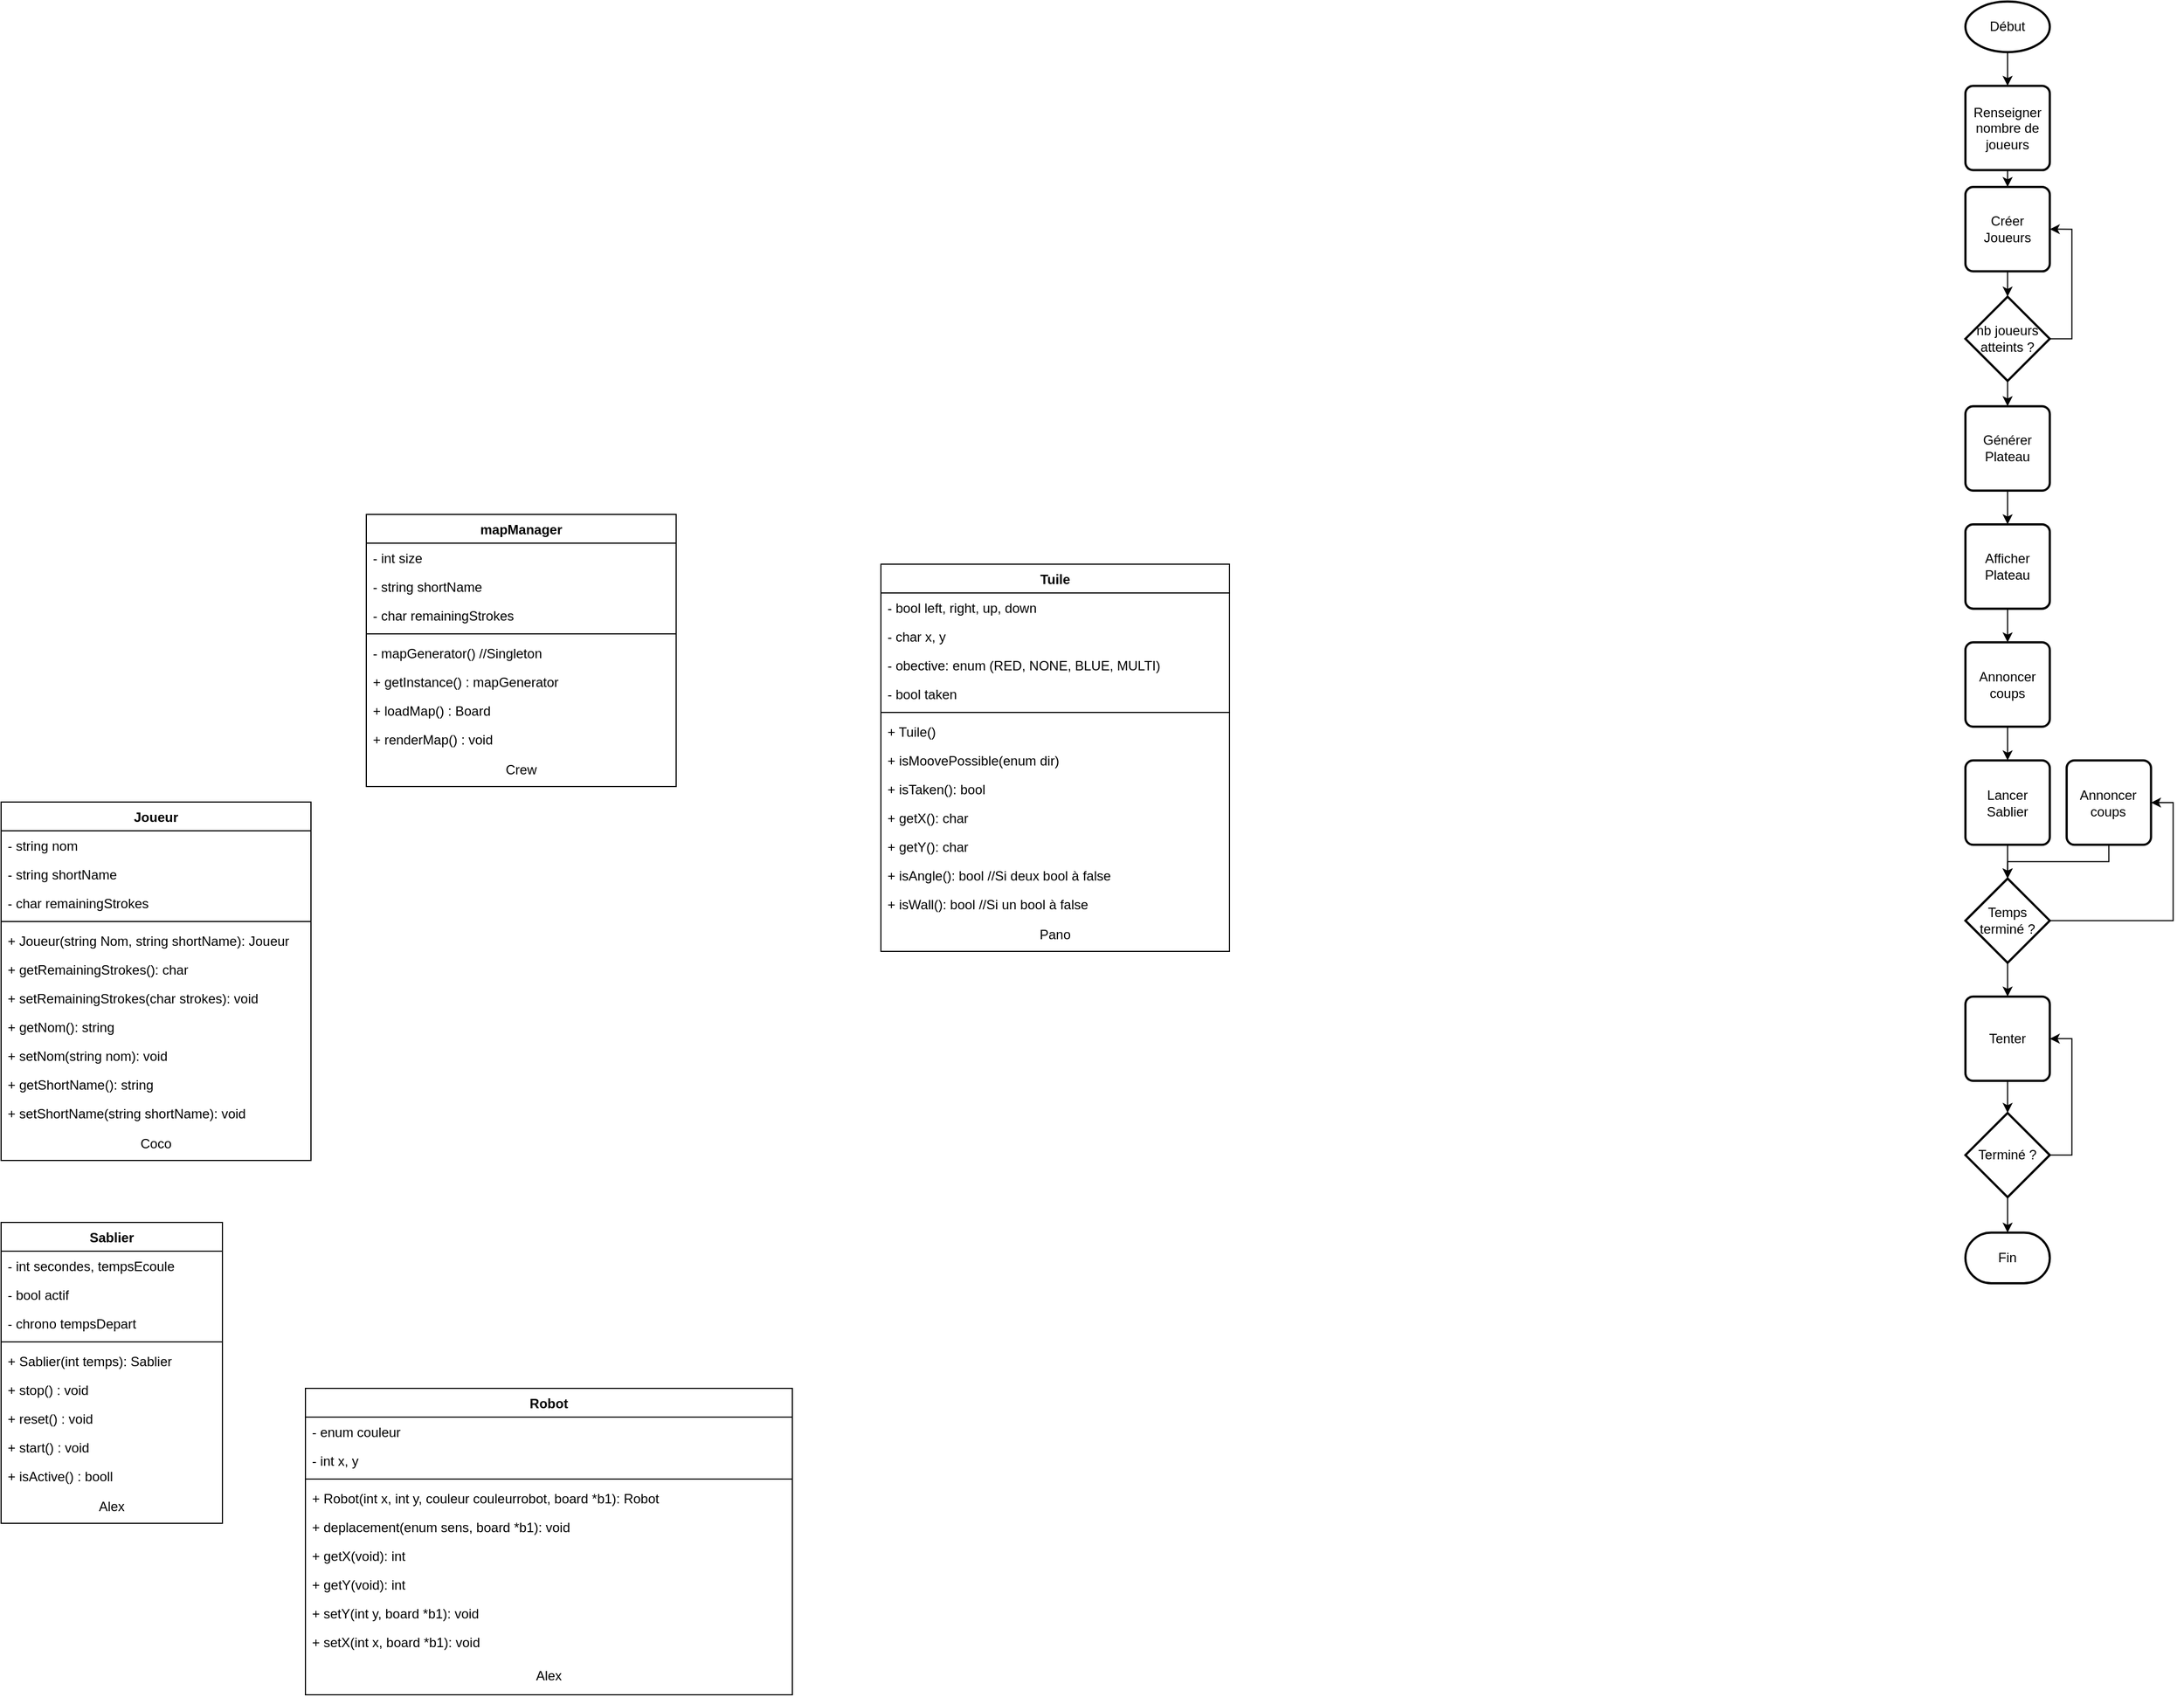 <mxfile version="21.3.7" type="device">
  <diagram id="C5RBs43oDa-KdzZeNtuy" name="Page-1">
    <mxGraphModel dx="783" dy="1775" grid="1" gridSize="5" guides="1" tooltips="1" connect="1" arrows="1" fold="1" page="1" pageScale="1" pageWidth="827" pageHeight="1169" math="0" shadow="0">
      <root>
        <mxCell id="WIyWlLk6GJQsqaUBKTNV-0" />
        <mxCell id="WIyWlLk6GJQsqaUBKTNV-1" parent="WIyWlLk6GJQsqaUBKTNV-0" />
        <mxCell id="GsOjT6ji4VNVu-HKlKDl-31" value="Robot" style="swimlane;fontStyle=1;align=center;verticalAlign=top;childLayout=stackLayout;horizontal=1;startSize=26;horizontalStack=0;resizeParent=1;resizeParentMax=0;resizeLast=0;collapsible=1;marginBottom=0;" parent="WIyWlLk6GJQsqaUBKTNV-1" vertex="1">
          <mxGeometry x="365" y="90" width="440" height="277" as="geometry" />
        </mxCell>
        <mxCell id="GsOjT6ji4VNVu-HKlKDl-32" value="- enum couleur&#xa;" style="text;strokeColor=none;fillColor=none;align=left;verticalAlign=top;spacingLeft=4;spacingRight=4;overflow=hidden;rotatable=0;points=[[0,0.5],[1,0.5]];portConstraint=eastwest;" parent="GsOjT6ji4VNVu-HKlKDl-31" vertex="1">
          <mxGeometry y="26" width="440" height="26" as="geometry" />
        </mxCell>
        <mxCell id="GsOjT6ji4VNVu-HKlKDl-35" value="- int x, y" style="text;strokeColor=none;fillColor=none;align=left;verticalAlign=top;spacingLeft=4;spacingRight=4;overflow=hidden;rotatable=0;points=[[0,0.5],[1,0.5]];portConstraint=eastwest;" parent="GsOjT6ji4VNVu-HKlKDl-31" vertex="1">
          <mxGeometry y="52" width="440" height="26" as="geometry" />
        </mxCell>
        <mxCell id="GsOjT6ji4VNVu-HKlKDl-33" value="" style="line;strokeWidth=1;fillColor=none;align=left;verticalAlign=middle;spacingTop=-1;spacingLeft=3;spacingRight=3;rotatable=0;labelPosition=right;points=[];portConstraint=eastwest;strokeColor=inherit;" parent="GsOjT6ji4VNVu-HKlKDl-31" vertex="1">
          <mxGeometry y="78" width="440" height="8" as="geometry" />
        </mxCell>
        <mxCell id="GsOjT6ji4VNVu-HKlKDl-34" value="+ Robot(int x, int y, couleur couleurrobot, board *b1): Robot" style="text;strokeColor=none;fillColor=none;align=left;verticalAlign=top;spacingLeft=4;spacingRight=4;overflow=hidden;rotatable=0;points=[[0,0.5],[1,0.5]];portConstraint=eastwest;" parent="GsOjT6ji4VNVu-HKlKDl-31" vertex="1">
          <mxGeometry y="86" width="440" height="26" as="geometry" />
        </mxCell>
        <mxCell id="GsOjT6ji4VNVu-HKlKDl-37" value="+ deplacement(enum sens, board *b1): void" style="text;strokeColor=none;fillColor=none;align=left;verticalAlign=top;spacingLeft=4;spacingRight=4;overflow=hidden;rotatable=0;points=[[0,0.5],[1,0.5]];portConstraint=eastwest;" parent="GsOjT6ji4VNVu-HKlKDl-31" vertex="1">
          <mxGeometry y="112" width="440" height="26" as="geometry" />
        </mxCell>
        <mxCell id="P2Kz9CgFFw4W3umTqdZ6-0" value="+ getX(void): int" style="text;strokeColor=none;fillColor=none;align=left;verticalAlign=top;spacingLeft=4;spacingRight=4;overflow=hidden;rotatable=0;points=[[0,0.5],[1,0.5]];portConstraint=eastwest;" vertex="1" parent="GsOjT6ji4VNVu-HKlKDl-31">
          <mxGeometry y="138" width="440" height="26" as="geometry" />
        </mxCell>
        <mxCell id="P2Kz9CgFFw4W3umTqdZ6-1" value="+ getY(void): int" style="text;strokeColor=none;fillColor=none;align=left;verticalAlign=top;spacingLeft=4;spacingRight=4;overflow=hidden;rotatable=0;points=[[0,0.5],[1,0.5]];portConstraint=eastwest;" vertex="1" parent="GsOjT6ji4VNVu-HKlKDl-31">
          <mxGeometry y="164" width="440" height="26" as="geometry" />
        </mxCell>
        <mxCell id="P2Kz9CgFFw4W3umTqdZ6-2" value="+ setY(int y, board *b1): void" style="text;strokeColor=none;fillColor=none;align=left;verticalAlign=top;spacingLeft=4;spacingRight=4;overflow=hidden;rotatable=0;points=[[0,0.5],[1,0.5]];portConstraint=eastwest;" vertex="1" parent="GsOjT6ji4VNVu-HKlKDl-31">
          <mxGeometry y="190" width="440" height="26" as="geometry" />
        </mxCell>
        <mxCell id="P2Kz9CgFFw4W3umTqdZ6-3" value="+ setX(int x, board *b1): void" style="text;strokeColor=none;fillColor=none;align=left;verticalAlign=top;spacingLeft=4;spacingRight=4;overflow=hidden;rotatable=0;points=[[0,0.5],[1,0.5]];portConstraint=eastwest;" vertex="1" parent="GsOjT6ji4VNVu-HKlKDl-31">
          <mxGeometry y="216" width="440" height="26" as="geometry" />
        </mxCell>
        <mxCell id="KkXeolx2WLEEj8rtXUgH-3" value="Alex" style="text;html=1;strokeColor=none;fillColor=none;align=center;verticalAlign=middle;whiteSpace=wrap;rounded=0;" parent="GsOjT6ji4VNVu-HKlKDl-31" vertex="1">
          <mxGeometry y="242" width="440" height="35" as="geometry" />
        </mxCell>
        <mxCell id="GsOjT6ji4VNVu-HKlKDl-38" value="Sablier" style="swimlane;fontStyle=1;align=center;verticalAlign=top;childLayout=stackLayout;horizontal=1;startSize=26;horizontalStack=0;resizeParent=1;resizeParentMax=0;resizeLast=0;collapsible=1;marginBottom=0;" parent="WIyWlLk6GJQsqaUBKTNV-1" vertex="1">
          <mxGeometry x="90" y="-60" width="200" height="272" as="geometry" />
        </mxCell>
        <mxCell id="GsOjT6ji4VNVu-HKlKDl-39" value="- int secondes, tempsEcoule&#xa;" style="text;strokeColor=none;fillColor=none;align=left;verticalAlign=top;spacingLeft=4;spacingRight=4;overflow=hidden;rotatable=0;points=[[0,0.5],[1,0.5]];portConstraint=eastwest;" parent="GsOjT6ji4VNVu-HKlKDl-38" vertex="1">
          <mxGeometry y="26" width="200" height="26" as="geometry" />
        </mxCell>
        <mxCell id="GsOjT6ji4VNVu-HKlKDl-40" value="- bool actif" style="text;strokeColor=none;fillColor=none;align=left;verticalAlign=top;spacingLeft=4;spacingRight=4;overflow=hidden;rotatable=0;points=[[0,0.5],[1,0.5]];portConstraint=eastwest;" parent="GsOjT6ji4VNVu-HKlKDl-38" vertex="1">
          <mxGeometry y="52" width="200" height="26" as="geometry" />
        </mxCell>
        <mxCell id="P2Kz9CgFFw4W3umTqdZ6-4" value="- chrono tempsDepart" style="text;strokeColor=none;fillColor=none;align=left;verticalAlign=top;spacingLeft=4;spacingRight=4;overflow=hidden;rotatable=0;points=[[0,0.5],[1,0.5]];portConstraint=eastwest;" vertex="1" parent="GsOjT6ji4VNVu-HKlKDl-38">
          <mxGeometry y="78" width="200" height="26" as="geometry" />
        </mxCell>
        <mxCell id="GsOjT6ji4VNVu-HKlKDl-41" value="" style="line;strokeWidth=1;fillColor=none;align=left;verticalAlign=middle;spacingTop=-1;spacingLeft=3;spacingRight=3;rotatable=0;labelPosition=right;points=[];portConstraint=eastwest;strokeColor=inherit;" parent="GsOjT6ji4VNVu-HKlKDl-38" vertex="1">
          <mxGeometry y="104" width="200" height="8" as="geometry" />
        </mxCell>
        <mxCell id="GsOjT6ji4VNVu-HKlKDl-42" value="+ Sablier(int temps): Sablier" style="text;strokeColor=none;fillColor=none;align=left;verticalAlign=top;spacingLeft=4;spacingRight=4;overflow=hidden;rotatable=0;points=[[0,0.5],[1,0.5]];portConstraint=eastwest;" parent="GsOjT6ji4VNVu-HKlKDl-38" vertex="1">
          <mxGeometry y="112" width="200" height="26" as="geometry" />
        </mxCell>
        <mxCell id="GsOjT6ji4VNVu-HKlKDl-45" value="+ stop() : void" style="text;strokeColor=none;fillColor=none;align=left;verticalAlign=top;spacingLeft=4;spacingRight=4;overflow=hidden;rotatable=0;points=[[0,0.5],[1,0.5]];portConstraint=eastwest;" parent="GsOjT6ji4VNVu-HKlKDl-38" vertex="1">
          <mxGeometry y="138" width="200" height="26" as="geometry" />
        </mxCell>
        <mxCell id="GsOjT6ji4VNVu-HKlKDl-46" value="+ reset() : void" style="text;strokeColor=none;fillColor=none;align=left;verticalAlign=top;spacingLeft=4;spacingRight=4;overflow=hidden;rotatable=0;points=[[0,0.5],[1,0.5]];portConstraint=eastwest;" parent="GsOjT6ji4VNVu-HKlKDl-38" vertex="1">
          <mxGeometry y="164" width="200" height="26" as="geometry" />
        </mxCell>
        <mxCell id="GsOjT6ji4VNVu-HKlKDl-43" value="+ start() : void" style="text;strokeColor=none;fillColor=none;align=left;verticalAlign=top;spacingLeft=4;spacingRight=4;overflow=hidden;rotatable=0;points=[[0,0.5],[1,0.5]];portConstraint=eastwest;" parent="GsOjT6ji4VNVu-HKlKDl-38" vertex="1">
          <mxGeometry y="190" width="200" height="26" as="geometry" />
        </mxCell>
        <mxCell id="GsOjT6ji4VNVu-HKlKDl-44" value="+ isActive() : booll" style="text;strokeColor=none;fillColor=none;align=left;verticalAlign=top;spacingLeft=4;spacingRight=4;overflow=hidden;rotatable=0;points=[[0,0.5],[1,0.5]];portConstraint=eastwest;" parent="GsOjT6ji4VNVu-HKlKDl-38" vertex="1">
          <mxGeometry y="216" width="200" height="26" as="geometry" />
        </mxCell>
        <mxCell id="KkXeolx2WLEEj8rtXUgH-2" value="Alex" style="text;html=1;strokeColor=none;fillColor=none;align=center;verticalAlign=middle;whiteSpace=wrap;rounded=0;" parent="GsOjT6ji4VNVu-HKlKDl-38" vertex="1">
          <mxGeometry y="242" width="200" height="30" as="geometry" />
        </mxCell>
        <mxCell id="GsOjT6ji4VNVu-HKlKDl-47" value="Joueur" style="swimlane;fontStyle=1;align=center;verticalAlign=top;childLayout=stackLayout;horizontal=1;startSize=26;horizontalStack=0;resizeParent=1;resizeParentMax=0;resizeLast=0;collapsible=1;marginBottom=0;" parent="WIyWlLk6GJQsqaUBKTNV-1" vertex="1">
          <mxGeometry x="90" y="-440" width="280" height="324" as="geometry" />
        </mxCell>
        <mxCell id="GsOjT6ji4VNVu-HKlKDl-48" value="- string nom" style="text;strokeColor=none;fillColor=none;align=left;verticalAlign=top;spacingLeft=4;spacingRight=4;overflow=hidden;rotatable=0;points=[[0,0.5],[1,0.5]];portConstraint=eastwest;" parent="GsOjT6ji4VNVu-HKlKDl-47" vertex="1">
          <mxGeometry y="26" width="280" height="26" as="geometry" />
        </mxCell>
        <mxCell id="GsOjT6ji4VNVu-HKlKDl-49" value="- string shortName" style="text;strokeColor=none;fillColor=none;align=left;verticalAlign=top;spacingLeft=4;spacingRight=4;overflow=hidden;rotatable=0;points=[[0,0.5],[1,0.5]];portConstraint=eastwest;" parent="GsOjT6ji4VNVu-HKlKDl-47" vertex="1">
          <mxGeometry y="52" width="280" height="26" as="geometry" />
        </mxCell>
        <mxCell id="GsOjT6ji4VNVu-HKlKDl-53" value="- char remainingStrokes" style="text;strokeColor=none;fillColor=none;align=left;verticalAlign=top;spacingLeft=4;spacingRight=4;overflow=hidden;rotatable=0;points=[[0,0.5],[1,0.5]];portConstraint=eastwest;" parent="GsOjT6ji4VNVu-HKlKDl-47" vertex="1">
          <mxGeometry y="78" width="280" height="26" as="geometry" />
        </mxCell>
        <mxCell id="GsOjT6ji4VNVu-HKlKDl-50" value="" style="line;strokeWidth=1;fillColor=none;align=left;verticalAlign=middle;spacingTop=-1;spacingLeft=3;spacingRight=3;rotatable=0;labelPosition=right;points=[];portConstraint=eastwest;strokeColor=inherit;" parent="GsOjT6ji4VNVu-HKlKDl-47" vertex="1">
          <mxGeometry y="104" width="280" height="8" as="geometry" />
        </mxCell>
        <mxCell id="GsOjT6ji4VNVu-HKlKDl-51" value="+ Joueur(string Nom, string shortName): Joueur" style="text;strokeColor=none;fillColor=none;align=left;verticalAlign=top;spacingLeft=4;spacingRight=4;overflow=hidden;rotatable=0;points=[[0,0.5],[1,0.5]];portConstraint=eastwest;" parent="GsOjT6ji4VNVu-HKlKDl-47" vertex="1">
          <mxGeometry y="112" width="280" height="26" as="geometry" />
        </mxCell>
        <mxCell id="GsOjT6ji4VNVu-HKlKDl-54" value="+ getRemainingStrokes(): char" style="text;strokeColor=none;fillColor=none;align=left;verticalAlign=top;spacingLeft=4;spacingRight=4;overflow=hidden;rotatable=0;points=[[0,0.5],[1,0.5]];portConstraint=eastwest;" parent="GsOjT6ji4VNVu-HKlKDl-47" vertex="1">
          <mxGeometry y="138" width="280" height="26" as="geometry" />
        </mxCell>
        <mxCell id="GsOjT6ji4VNVu-HKlKDl-55" value="+ setRemainingStrokes(char strokes): void" style="text;strokeColor=none;fillColor=none;align=left;verticalAlign=top;spacingLeft=4;spacingRight=4;overflow=hidden;rotatable=0;points=[[0,0.5],[1,0.5]];portConstraint=eastwest;" parent="GsOjT6ji4VNVu-HKlKDl-47" vertex="1">
          <mxGeometry y="164" width="280" height="26" as="geometry" />
        </mxCell>
        <mxCell id="GsOjT6ji4VNVu-HKlKDl-56" value="+ getNom(): string" style="text;strokeColor=none;fillColor=none;align=left;verticalAlign=top;spacingLeft=4;spacingRight=4;overflow=hidden;rotatable=0;points=[[0,0.5],[1,0.5]];portConstraint=eastwest;" parent="GsOjT6ji4VNVu-HKlKDl-47" vertex="1">
          <mxGeometry y="190" width="280" height="26" as="geometry" />
        </mxCell>
        <mxCell id="GsOjT6ji4VNVu-HKlKDl-58" value="+ setNom(string nom): void" style="text;strokeColor=none;fillColor=none;align=left;verticalAlign=top;spacingLeft=4;spacingRight=4;overflow=hidden;rotatable=0;points=[[0,0.5],[1,0.5]];portConstraint=eastwest;" parent="GsOjT6ji4VNVu-HKlKDl-47" vertex="1">
          <mxGeometry y="216" width="280" height="26" as="geometry" />
        </mxCell>
        <mxCell id="GsOjT6ji4VNVu-HKlKDl-59" value="+ getShortName(): string" style="text;strokeColor=none;fillColor=none;align=left;verticalAlign=top;spacingLeft=4;spacingRight=4;overflow=hidden;rotatable=0;points=[[0,0.5],[1,0.5]];portConstraint=eastwest;" parent="GsOjT6ji4VNVu-HKlKDl-47" vertex="1">
          <mxGeometry y="242" width="280" height="26" as="geometry" />
        </mxCell>
        <mxCell id="GsOjT6ji4VNVu-HKlKDl-57" value="+ setShortName(string shortName): void" style="text;strokeColor=none;fillColor=none;align=left;verticalAlign=top;spacingLeft=4;spacingRight=4;overflow=hidden;rotatable=0;points=[[0,0.5],[1,0.5]];portConstraint=eastwest;" parent="GsOjT6ji4VNVu-HKlKDl-47" vertex="1">
          <mxGeometry y="268" width="280" height="26" as="geometry" />
        </mxCell>
        <mxCell id="KkXeolx2WLEEj8rtXUgH-0" value="Coco" style="text;html=1;strokeColor=none;fillColor=none;align=center;verticalAlign=middle;whiteSpace=wrap;rounded=0;" parent="GsOjT6ji4VNVu-HKlKDl-47" vertex="1">
          <mxGeometry y="294" width="280" height="30" as="geometry" />
        </mxCell>
        <mxCell id="GsOjT6ji4VNVu-HKlKDl-60" value="mapManager" style="swimlane;fontStyle=1;align=center;verticalAlign=top;childLayout=stackLayout;horizontal=1;startSize=26;horizontalStack=0;resizeParent=1;resizeParentMax=0;resizeLast=0;collapsible=1;marginBottom=0;" parent="WIyWlLk6GJQsqaUBKTNV-1" vertex="1">
          <mxGeometry x="420" y="-700" width="280" height="246" as="geometry" />
        </mxCell>
        <mxCell id="GsOjT6ji4VNVu-HKlKDl-61" value="- int size" style="text;strokeColor=none;fillColor=none;align=left;verticalAlign=top;spacingLeft=4;spacingRight=4;overflow=hidden;rotatable=0;points=[[0,0.5],[1,0.5]];portConstraint=eastwest;" parent="GsOjT6ji4VNVu-HKlKDl-60" vertex="1">
          <mxGeometry y="26" width="280" height="26" as="geometry" />
        </mxCell>
        <mxCell id="GsOjT6ji4VNVu-HKlKDl-62" value="- string shortName" style="text;strokeColor=none;fillColor=none;align=left;verticalAlign=top;spacingLeft=4;spacingRight=4;overflow=hidden;rotatable=0;points=[[0,0.5],[1,0.5]];portConstraint=eastwest;" parent="GsOjT6ji4VNVu-HKlKDl-60" vertex="1">
          <mxGeometry y="52" width="280" height="26" as="geometry" />
        </mxCell>
        <mxCell id="GsOjT6ji4VNVu-HKlKDl-63" value="- char remainingStrokes" style="text;strokeColor=none;fillColor=none;align=left;verticalAlign=top;spacingLeft=4;spacingRight=4;overflow=hidden;rotatable=0;points=[[0,0.5],[1,0.5]];portConstraint=eastwest;" parent="GsOjT6ji4VNVu-HKlKDl-60" vertex="1">
          <mxGeometry y="78" width="280" height="26" as="geometry" />
        </mxCell>
        <mxCell id="GsOjT6ji4VNVu-HKlKDl-64" value="" style="line;strokeWidth=1;fillColor=none;align=left;verticalAlign=middle;spacingTop=-1;spacingLeft=3;spacingRight=3;rotatable=0;labelPosition=right;points=[];portConstraint=eastwest;strokeColor=inherit;" parent="GsOjT6ji4VNVu-HKlKDl-60" vertex="1">
          <mxGeometry y="104" width="280" height="8" as="geometry" />
        </mxCell>
        <mxCell id="GsOjT6ji4VNVu-HKlKDl-72" value="- mapGenerator() //Singleton" style="text;strokeColor=none;fillColor=none;align=left;verticalAlign=top;spacingLeft=4;spacingRight=4;overflow=hidden;rotatable=0;points=[[0,0.5],[1,0.5]];portConstraint=eastwest;" parent="GsOjT6ji4VNVu-HKlKDl-60" vertex="1">
          <mxGeometry y="112" width="280" height="26" as="geometry" />
        </mxCell>
        <mxCell id="GsOjT6ji4VNVu-HKlKDl-73" value="+ getInstance() : mapGenerator" style="text;strokeColor=none;fillColor=none;align=left;verticalAlign=top;spacingLeft=4;spacingRight=4;overflow=hidden;rotatable=0;points=[[0,0.5],[1,0.5]];portConstraint=eastwest;" parent="GsOjT6ji4VNVu-HKlKDl-60" vertex="1">
          <mxGeometry y="138" width="280" height="26" as="geometry" />
        </mxCell>
        <mxCell id="GsOjT6ji4VNVu-HKlKDl-65" value="+ loadMap() : Board" style="text;strokeColor=none;fillColor=none;align=left;verticalAlign=top;spacingLeft=4;spacingRight=4;overflow=hidden;rotatable=0;points=[[0,0.5],[1,0.5]];portConstraint=eastwest;" parent="GsOjT6ji4VNVu-HKlKDl-60" vertex="1">
          <mxGeometry y="164" width="280" height="26" as="geometry" />
        </mxCell>
        <mxCell id="molAzgWvXeFRS4_ig-Ns-0" value="+ renderMap() : void" style="text;strokeColor=none;fillColor=none;align=left;verticalAlign=top;spacingLeft=4;spacingRight=4;overflow=hidden;rotatable=0;points=[[0,0.5],[1,0.5]];portConstraint=eastwest;" parent="GsOjT6ji4VNVu-HKlKDl-60" vertex="1">
          <mxGeometry y="190" width="280" height="26" as="geometry" />
        </mxCell>
        <mxCell id="KkXeolx2WLEEj8rtXUgH-5" value="Crew" style="text;html=1;strokeColor=none;fillColor=none;align=center;verticalAlign=middle;whiteSpace=wrap;rounded=0;" parent="GsOjT6ji4VNVu-HKlKDl-60" vertex="1">
          <mxGeometry y="216" width="280" height="30" as="geometry" />
        </mxCell>
        <mxCell id="GsOjT6ji4VNVu-HKlKDl-74" value="Tuile" style="swimlane;fontStyle=1;align=center;verticalAlign=top;childLayout=stackLayout;horizontal=1;startSize=26;horizontalStack=0;resizeParent=1;resizeParentMax=0;resizeLast=0;collapsible=1;marginBottom=0;" parent="WIyWlLk6GJQsqaUBKTNV-1" vertex="1">
          <mxGeometry x="885" y="-655" width="315" height="350" as="geometry" />
        </mxCell>
        <mxCell id="GsOjT6ji4VNVu-HKlKDl-82" value="- bool left, right, up, down" style="text;strokeColor=none;fillColor=none;align=left;verticalAlign=top;spacingLeft=4;spacingRight=4;overflow=hidden;rotatable=0;points=[[0,0.5],[1,0.5]];portConstraint=eastwest;" parent="GsOjT6ji4VNVu-HKlKDl-74" vertex="1">
          <mxGeometry y="26" width="315" height="26" as="geometry" />
        </mxCell>
        <mxCell id="GsOjT6ji4VNVu-HKlKDl-84" value="- char x, y" style="text;strokeColor=none;fillColor=none;align=left;verticalAlign=top;spacingLeft=4;spacingRight=4;overflow=hidden;rotatable=0;points=[[0,0.5],[1,0.5]];portConstraint=eastwest;" parent="GsOjT6ji4VNVu-HKlKDl-74" vertex="1">
          <mxGeometry y="52" width="315" height="26" as="geometry" />
        </mxCell>
        <mxCell id="GsOjT6ji4VNVu-HKlKDl-85" value="- obective: enum (RED, NONE, BLUE, MULTI)" style="text;strokeColor=none;fillColor=none;align=left;verticalAlign=top;spacingLeft=4;spacingRight=4;overflow=hidden;rotatable=0;points=[[0,0.5],[1,0.5]];portConstraint=eastwest;" parent="GsOjT6ji4VNVu-HKlKDl-74" vertex="1">
          <mxGeometry y="78" width="315" height="26" as="geometry" />
        </mxCell>
        <mxCell id="GsOjT6ji4VNVu-HKlKDl-86" value="- bool taken" style="text;strokeColor=none;fillColor=none;align=left;verticalAlign=top;spacingLeft=4;spacingRight=4;overflow=hidden;rotatable=0;points=[[0,0.5],[1,0.5]];portConstraint=eastwest;" parent="GsOjT6ji4VNVu-HKlKDl-74" vertex="1">
          <mxGeometry y="104" width="315" height="26" as="geometry" />
        </mxCell>
        <mxCell id="GsOjT6ji4VNVu-HKlKDl-78" value="" style="line;strokeWidth=1;fillColor=none;align=left;verticalAlign=middle;spacingTop=-1;spacingLeft=3;spacingRight=3;rotatable=0;labelPosition=right;points=[];portConstraint=eastwest;strokeColor=inherit;" parent="GsOjT6ji4VNVu-HKlKDl-74" vertex="1">
          <mxGeometry y="130" width="315" height="8" as="geometry" />
        </mxCell>
        <mxCell id="GsOjT6ji4VNVu-HKlKDl-83" value="+ Tuile()" style="text;strokeColor=none;fillColor=none;align=left;verticalAlign=top;spacingLeft=4;spacingRight=4;overflow=hidden;rotatable=0;points=[[0,0.5],[1,0.5]];portConstraint=eastwest;" parent="GsOjT6ji4VNVu-HKlKDl-74" vertex="1">
          <mxGeometry y="138" width="315" height="26" as="geometry" />
        </mxCell>
        <mxCell id="GsOjT6ji4VNVu-HKlKDl-88" value="+ isMoovePossible(enum dir)" style="text;strokeColor=none;fillColor=none;align=left;verticalAlign=top;spacingLeft=4;spacingRight=4;overflow=hidden;rotatable=0;points=[[0,0.5],[1,0.5]];portConstraint=eastwest;" parent="GsOjT6ji4VNVu-HKlKDl-74" vertex="1">
          <mxGeometry y="164" width="315" height="26" as="geometry" />
        </mxCell>
        <mxCell id="GsOjT6ji4VNVu-HKlKDl-87" value="+ isTaken(): bool" style="text;strokeColor=none;fillColor=none;align=left;verticalAlign=top;spacingLeft=4;spacingRight=4;overflow=hidden;rotatable=0;points=[[0,0.5],[1,0.5]];portConstraint=eastwest;" parent="GsOjT6ji4VNVu-HKlKDl-74" vertex="1">
          <mxGeometry y="190" width="315" height="26" as="geometry" />
        </mxCell>
        <mxCell id="GsOjT6ji4VNVu-HKlKDl-89" value="+ getX(): char" style="text;strokeColor=none;fillColor=none;align=left;verticalAlign=top;spacingLeft=4;spacingRight=4;overflow=hidden;rotatable=0;points=[[0,0.5],[1,0.5]];portConstraint=eastwest;" parent="GsOjT6ji4VNVu-HKlKDl-74" vertex="1">
          <mxGeometry y="216" width="315" height="26" as="geometry" />
        </mxCell>
        <mxCell id="GsOjT6ji4VNVu-HKlKDl-90" value="+ getY(): char" style="text;strokeColor=none;fillColor=none;align=left;verticalAlign=top;spacingLeft=4;spacingRight=4;overflow=hidden;rotatable=0;points=[[0,0.5],[1,0.5]];portConstraint=eastwest;" parent="GsOjT6ji4VNVu-HKlKDl-74" vertex="1">
          <mxGeometry y="242" width="315" height="26" as="geometry" />
        </mxCell>
        <mxCell id="GsOjT6ji4VNVu-HKlKDl-91" value="+ isAngle(): bool //Si deux bool à false" style="text;strokeColor=none;fillColor=none;align=left;verticalAlign=top;spacingLeft=4;spacingRight=4;overflow=hidden;rotatable=0;points=[[0,0.5],[1,0.5]];portConstraint=eastwest;" parent="GsOjT6ji4VNVu-HKlKDl-74" vertex="1">
          <mxGeometry y="268" width="315" height="26" as="geometry" />
        </mxCell>
        <mxCell id="GsOjT6ji4VNVu-HKlKDl-92" value="+ isWall(): bool //Si un bool à false" style="text;strokeColor=none;fillColor=none;align=left;verticalAlign=top;spacingLeft=4;spacingRight=4;overflow=hidden;rotatable=0;points=[[0,0.5],[1,0.5]];portConstraint=eastwest;" parent="GsOjT6ji4VNVu-HKlKDl-74" vertex="1">
          <mxGeometry y="294" width="315" height="26" as="geometry" />
        </mxCell>
        <mxCell id="KkXeolx2WLEEj8rtXUgH-4" value="Pano" style="text;html=1;strokeColor=none;fillColor=none;align=center;verticalAlign=middle;whiteSpace=wrap;rounded=0;" parent="GsOjT6ji4VNVu-HKlKDl-74" vertex="1">
          <mxGeometry y="320" width="315" height="30" as="geometry" />
        </mxCell>
        <mxCell id="jb3jMVj0hUsSbsBaD4YE-43" value="" style="group" parent="WIyWlLk6GJQsqaUBKTNV-1" vertex="1" connectable="0">
          <mxGeometry x="1865" y="-1163.64" width="167.7" height="1158.64" as="geometry" />
        </mxCell>
        <mxCell id="jb3jMVj0hUsSbsBaD4YE-12" value="nb joueurs&lt;br&gt;atteints ?" style="strokeWidth=2;html=1;shape=mxgraph.flowchart.decision;whiteSpace=wrap;" parent="jb3jMVj0hUsSbsBaD4YE-43" vertex="1">
          <mxGeometry y="266.792" width="76.227" height="76.226" as="geometry" />
        </mxCell>
        <mxCell id="jb3jMVj0hUsSbsBaD4YE-14" value="Début" style="strokeWidth=2;html=1;shape=mxgraph.flowchart.start_1;whiteSpace=wrap;" parent="jb3jMVj0hUsSbsBaD4YE-43" vertex="1">
          <mxGeometry width="76.227" height="45.736" as="geometry" />
        </mxCell>
        <mxCell id="jb3jMVj0hUsSbsBaD4YE-15" value="Renseigner nombre de joueurs" style="rounded=1;whiteSpace=wrap;html=1;absoluteArcSize=1;arcSize=14;strokeWidth=2;" parent="jb3jMVj0hUsSbsBaD4YE-43" vertex="1">
          <mxGeometry y="76.226" width="76.227" height="76.226" as="geometry" />
        </mxCell>
        <mxCell id="jb3jMVj0hUsSbsBaD4YE-28" value="" style="edgeStyle=orthogonalEdgeStyle;rounded=0;orthogonalLoop=1;jettySize=auto;html=1;" parent="jb3jMVj0hUsSbsBaD4YE-43" source="jb3jMVj0hUsSbsBaD4YE-14" target="jb3jMVj0hUsSbsBaD4YE-15" edge="1">
          <mxGeometry relative="1" as="geometry" />
        </mxCell>
        <mxCell id="jb3jMVj0hUsSbsBaD4YE-30" style="edgeStyle=orthogonalEdgeStyle;rounded=0;orthogonalLoop=1;jettySize=auto;html=1;entryX=0.5;entryY=0;entryDx=0;entryDy=0;entryPerimeter=0;" parent="jb3jMVj0hUsSbsBaD4YE-43" source="jb3jMVj0hUsSbsBaD4YE-16" target="jb3jMVj0hUsSbsBaD4YE-12" edge="1">
          <mxGeometry relative="1" as="geometry" />
        </mxCell>
        <mxCell id="jb3jMVj0hUsSbsBaD4YE-16" value="Créer Joueurs" style="rounded=1;whiteSpace=wrap;html=1;absoluteArcSize=1;arcSize=14;strokeWidth=2;" parent="jb3jMVj0hUsSbsBaD4YE-43" vertex="1">
          <mxGeometry y="167.698" width="76.227" height="76.226" as="geometry" />
        </mxCell>
        <mxCell id="jb3jMVj0hUsSbsBaD4YE-32" style="edgeStyle=orthogonalEdgeStyle;rounded=0;orthogonalLoop=1;jettySize=auto;html=1;exitX=1;exitY=0.5;exitDx=0;exitDy=0;exitPerimeter=0;entryX=1;entryY=0.5;entryDx=0;entryDy=0;" parent="jb3jMVj0hUsSbsBaD4YE-43" source="jb3jMVj0hUsSbsBaD4YE-12" target="jb3jMVj0hUsSbsBaD4YE-16" edge="1">
          <mxGeometry relative="1" as="geometry" />
        </mxCell>
        <mxCell id="jb3jMVj0hUsSbsBaD4YE-29" style="edgeStyle=orthogonalEdgeStyle;rounded=0;orthogonalLoop=1;jettySize=auto;html=1;exitX=0.5;exitY=1;exitDx=0;exitDy=0;entryX=0.5;entryY=0;entryDx=0;entryDy=0;" parent="jb3jMVj0hUsSbsBaD4YE-43" source="jb3jMVj0hUsSbsBaD4YE-15" target="jb3jMVj0hUsSbsBaD4YE-16" edge="1">
          <mxGeometry relative="1" as="geometry" />
        </mxCell>
        <mxCell id="jb3jMVj0hUsSbsBaD4YE-17" value="Générer Plateau" style="rounded=1;whiteSpace=wrap;html=1;absoluteArcSize=1;arcSize=14;strokeWidth=2;" parent="jb3jMVj0hUsSbsBaD4YE-43" vertex="1">
          <mxGeometry y="365.886" width="76.227" height="76.226" as="geometry" />
        </mxCell>
        <mxCell id="jb3jMVj0hUsSbsBaD4YE-31" style="edgeStyle=orthogonalEdgeStyle;rounded=0;orthogonalLoop=1;jettySize=auto;html=1;exitX=0.5;exitY=1;exitDx=0;exitDy=0;exitPerimeter=0;entryX=0.5;entryY=0;entryDx=0;entryDy=0;" parent="jb3jMVj0hUsSbsBaD4YE-43" source="jb3jMVj0hUsSbsBaD4YE-12" target="jb3jMVj0hUsSbsBaD4YE-17" edge="1">
          <mxGeometry relative="1" as="geometry" />
        </mxCell>
        <mxCell id="jb3jMVj0hUsSbsBaD4YE-18" value="Afficher Plateau" style="rounded=1;whiteSpace=wrap;html=1;absoluteArcSize=1;arcSize=14;strokeWidth=2;" parent="jb3jMVj0hUsSbsBaD4YE-43" vertex="1">
          <mxGeometry y="472.603" width="76.227" height="76.226" as="geometry" />
        </mxCell>
        <mxCell id="jb3jMVj0hUsSbsBaD4YE-33" style="edgeStyle=orthogonalEdgeStyle;rounded=0;orthogonalLoop=1;jettySize=auto;html=1;exitX=0.5;exitY=1;exitDx=0;exitDy=0;entryX=0.5;entryY=0;entryDx=0;entryDy=0;" parent="jb3jMVj0hUsSbsBaD4YE-43" source="jb3jMVj0hUsSbsBaD4YE-17" target="jb3jMVj0hUsSbsBaD4YE-18" edge="1">
          <mxGeometry relative="1" as="geometry" />
        </mxCell>
        <mxCell id="jb3jMVj0hUsSbsBaD4YE-19" value="Annoncer coups" style="rounded=1;whiteSpace=wrap;html=1;absoluteArcSize=1;arcSize=14;strokeWidth=2;" parent="jb3jMVj0hUsSbsBaD4YE-43" vertex="1">
          <mxGeometry y="579.32" width="76.227" height="76.226" as="geometry" />
        </mxCell>
        <mxCell id="jb3jMVj0hUsSbsBaD4YE-34" style="edgeStyle=orthogonalEdgeStyle;rounded=0;orthogonalLoop=1;jettySize=auto;html=1;exitX=0.5;exitY=1;exitDx=0;exitDy=0;entryX=0.5;entryY=0;entryDx=0;entryDy=0;" parent="jb3jMVj0hUsSbsBaD4YE-43" source="jb3jMVj0hUsSbsBaD4YE-18" target="jb3jMVj0hUsSbsBaD4YE-19" edge="1">
          <mxGeometry relative="1" as="geometry" />
        </mxCell>
        <mxCell id="jb3jMVj0hUsSbsBaD4YE-20" value="Lancer Sablier" style="rounded=1;whiteSpace=wrap;html=1;absoluteArcSize=1;arcSize=14;strokeWidth=2;" parent="jb3jMVj0hUsSbsBaD4YE-43" vertex="1">
          <mxGeometry y="686.037" width="76.227" height="76.226" as="geometry" />
        </mxCell>
        <mxCell id="jb3jMVj0hUsSbsBaD4YE-35" style="edgeStyle=orthogonalEdgeStyle;rounded=0;orthogonalLoop=1;jettySize=auto;html=1;exitX=0.5;exitY=1;exitDx=0;exitDy=0;entryX=0.5;entryY=0;entryDx=0;entryDy=0;" parent="jb3jMVj0hUsSbsBaD4YE-43" source="jb3jMVj0hUsSbsBaD4YE-19" target="jb3jMVj0hUsSbsBaD4YE-20" edge="1">
          <mxGeometry relative="1" as="geometry" />
        </mxCell>
        <mxCell id="jb3jMVj0hUsSbsBaD4YE-21" value="Tenter" style="rounded=1;whiteSpace=wrap;html=1;absoluteArcSize=1;arcSize=14;strokeWidth=2;" parent="jb3jMVj0hUsSbsBaD4YE-43" vertex="1">
          <mxGeometry y="899.471" width="76.227" height="76.226" as="geometry" />
        </mxCell>
        <mxCell id="jb3jMVj0hUsSbsBaD4YE-39" style="edgeStyle=orthogonalEdgeStyle;rounded=0;orthogonalLoop=1;jettySize=auto;html=1;exitX=0.5;exitY=1;exitDx=0;exitDy=0;exitPerimeter=0;entryX=0.5;entryY=0;entryDx=0;entryDy=0;" parent="jb3jMVj0hUsSbsBaD4YE-43" source="jb3jMVj0hUsSbsBaD4YE-22" target="jb3jMVj0hUsSbsBaD4YE-21" edge="1">
          <mxGeometry relative="1" as="geometry" />
        </mxCell>
        <mxCell id="jb3jMVj0hUsSbsBaD4YE-22" value="Temps &lt;br&gt;terminé ?" style="strokeWidth=2;html=1;shape=mxgraph.flowchart.decision;whiteSpace=wrap;" parent="jb3jMVj0hUsSbsBaD4YE-43" vertex="1">
          <mxGeometry y="792.754" width="76.227" height="76.226" as="geometry" />
        </mxCell>
        <mxCell id="jb3jMVj0hUsSbsBaD4YE-36" style="edgeStyle=orthogonalEdgeStyle;rounded=0;orthogonalLoop=1;jettySize=auto;html=1;exitX=0.5;exitY=1;exitDx=0;exitDy=0;entryX=0.5;entryY=0;entryDx=0;entryDy=0;entryPerimeter=0;" parent="jb3jMVj0hUsSbsBaD4YE-43" source="jb3jMVj0hUsSbsBaD4YE-20" target="jb3jMVj0hUsSbsBaD4YE-22" edge="1">
          <mxGeometry relative="1" as="geometry" />
        </mxCell>
        <mxCell id="jb3jMVj0hUsSbsBaD4YE-38" style="edgeStyle=orthogonalEdgeStyle;rounded=0;orthogonalLoop=1;jettySize=auto;html=1;exitX=0.5;exitY=1;exitDx=0;exitDy=0;entryX=0.5;entryY=0;entryDx=0;entryDy=0;entryPerimeter=0;" parent="jb3jMVj0hUsSbsBaD4YE-43" source="jb3jMVj0hUsSbsBaD4YE-24" target="jb3jMVj0hUsSbsBaD4YE-22" edge="1">
          <mxGeometry relative="1" as="geometry">
            <Array as="points">
              <mxPoint x="129.586" y="777.508" />
              <mxPoint x="38.114" y="777.508" />
            </Array>
          </mxGeometry>
        </mxCell>
        <mxCell id="jb3jMVj0hUsSbsBaD4YE-24" value="Annoncer coups" style="rounded=1;whiteSpace=wrap;html=1;absoluteArcSize=1;arcSize=14;strokeWidth=2;" parent="jb3jMVj0hUsSbsBaD4YE-43" vertex="1">
          <mxGeometry x="91.473" y="686.037" width="76.227" height="76.226" as="geometry" />
        </mxCell>
        <mxCell id="jb3jMVj0hUsSbsBaD4YE-37" style="edgeStyle=orthogonalEdgeStyle;rounded=0;orthogonalLoop=1;jettySize=auto;html=1;exitX=1;exitY=0.5;exitDx=0;exitDy=0;exitPerimeter=0;entryX=1;entryY=0.5;entryDx=0;entryDy=0;" parent="jb3jMVj0hUsSbsBaD4YE-43" source="jb3jMVj0hUsSbsBaD4YE-22" target="jb3jMVj0hUsSbsBaD4YE-24" edge="1">
          <mxGeometry relative="1" as="geometry" />
        </mxCell>
        <mxCell id="jb3jMVj0hUsSbsBaD4YE-41" style="edgeStyle=orthogonalEdgeStyle;rounded=0;orthogonalLoop=1;jettySize=auto;html=1;exitX=1;exitY=0.5;exitDx=0;exitDy=0;exitPerimeter=0;entryX=1;entryY=0.5;entryDx=0;entryDy=0;" parent="jb3jMVj0hUsSbsBaD4YE-43" source="jb3jMVj0hUsSbsBaD4YE-25" target="jb3jMVj0hUsSbsBaD4YE-21" edge="1">
          <mxGeometry relative="1" as="geometry" />
        </mxCell>
        <mxCell id="jb3jMVj0hUsSbsBaD4YE-25" value="Terminé ?" style="strokeWidth=2;html=1;shape=mxgraph.flowchart.decision;whiteSpace=wrap;" parent="jb3jMVj0hUsSbsBaD4YE-43" vertex="1">
          <mxGeometry y="1004.663" width="76.227" height="76.226" as="geometry" />
        </mxCell>
        <mxCell id="jb3jMVj0hUsSbsBaD4YE-40" style="edgeStyle=orthogonalEdgeStyle;rounded=0;orthogonalLoop=1;jettySize=auto;html=1;exitX=0.5;exitY=1;exitDx=0;exitDy=0;entryX=0.5;entryY=0;entryDx=0;entryDy=0;entryPerimeter=0;" parent="jb3jMVj0hUsSbsBaD4YE-43" source="jb3jMVj0hUsSbsBaD4YE-21" target="jb3jMVj0hUsSbsBaD4YE-25" edge="1">
          <mxGeometry relative="1" as="geometry" />
        </mxCell>
        <mxCell id="jb3jMVj0hUsSbsBaD4YE-26" value="Fin" style="strokeWidth=2;html=1;shape=mxgraph.flowchart.terminator;whiteSpace=wrap;" parent="jb3jMVj0hUsSbsBaD4YE-43" vertex="1">
          <mxGeometry y="1112.904" width="76.227" height="45.736" as="geometry" />
        </mxCell>
        <mxCell id="jb3jMVj0hUsSbsBaD4YE-42" style="edgeStyle=orthogonalEdgeStyle;rounded=0;orthogonalLoop=1;jettySize=auto;html=1;exitX=0.5;exitY=1;exitDx=0;exitDy=0;exitPerimeter=0;entryX=0.5;entryY=0;entryDx=0;entryDy=0;entryPerimeter=0;" parent="jb3jMVj0hUsSbsBaD4YE-43" source="jb3jMVj0hUsSbsBaD4YE-25" target="jb3jMVj0hUsSbsBaD4YE-26" edge="1">
          <mxGeometry relative="1" as="geometry" />
        </mxCell>
      </root>
    </mxGraphModel>
  </diagram>
</mxfile>
